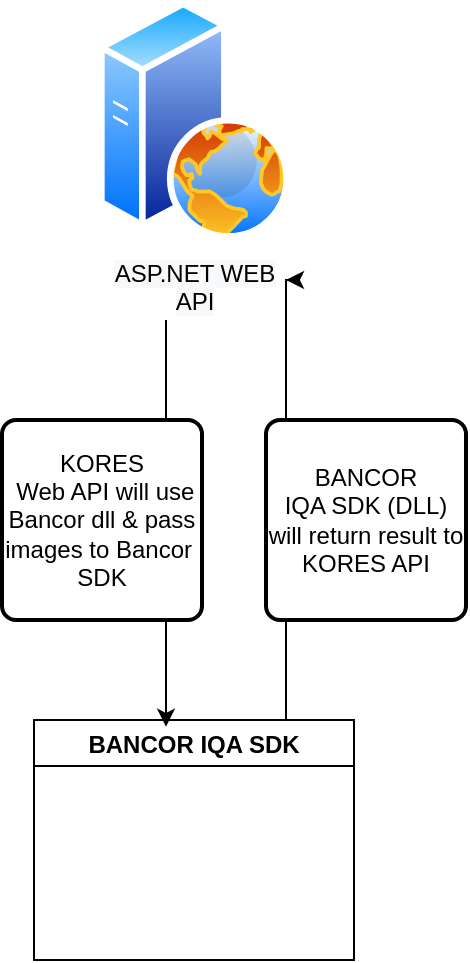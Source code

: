 <mxfile version="20.2.7" type="github">
  <diagram id="NcPhcNpwHeyknh4Y-Mfl" name="Page-1">
    <mxGraphModel dx="1038" dy="547" grid="1" gridSize="10" guides="1" tooltips="1" connect="1" arrows="1" fold="1" page="1" pageScale="1" pageWidth="827" pageHeight="1169" math="0" shadow="0">
      <root>
        <mxCell id="0" />
        <mxCell id="1" parent="0" />
        <mxCell id="BJ71SBcXdLgU81XMyE0y-20" style="edgeStyle=orthogonalEdgeStyle;rounded=0;orthogonalLoop=1;jettySize=auto;html=1;exitX=0.75;exitY=0;exitDx=0;exitDy=0;" edge="1" parent="1">
          <mxGeometry relative="1" as="geometry">
            <mxPoint x="460" y="410" as="sourcePoint" />
            <mxPoint x="460" y="190" as="targetPoint" />
            <Array as="points">
              <mxPoint x="460" y="190" />
              <mxPoint x="461" y="190" />
            </Array>
          </mxGeometry>
        </mxCell>
        <mxCell id="BJ71SBcXdLgU81XMyE0y-2" value="BANCOR &lt;br&gt;IQA SDK (DLL)&lt;br&gt;will return result to KORES API" style="rounded=1;whiteSpace=wrap;html=1;absoluteArcSize=1;arcSize=14;strokeWidth=2;" vertex="1" parent="1">
          <mxGeometry x="450" y="260" width="100" height="100" as="geometry" />
        </mxCell>
        <mxCell id="BJ71SBcXdLgU81XMyE0y-9" value="&lt;span style=&quot;background-color: rgb(248, 249, 250);&quot;&gt;ASP.NET WEB&lt;/span&gt;&lt;br style=&quot;background-color: rgb(248, 249, 250);&quot;&gt;&lt;span style=&quot;background-color: rgb(248, 249, 250);&quot;&gt;API&lt;/span&gt;" style="aspect=fixed;perimeter=ellipsePerimeter;html=1;align=center;shadow=0;dashed=0;spacingTop=3;image;image=img/lib/active_directory/web_server.svg;" vertex="1" parent="1">
          <mxGeometry x="366" y="50" width="96" height="120" as="geometry" />
        </mxCell>
        <mxCell id="BJ71SBcXdLgU81XMyE0y-15" value="BANCOR IQA SDK" style="swimlane;" vertex="1" parent="1">
          <mxGeometry x="334" y="410" width="160" height="120" as="geometry" />
        </mxCell>
        <mxCell id="BJ71SBcXdLgU81XMyE0y-14" value="" style="shape=image;html=1;verticalAlign=top;verticalLabelPosition=bottom;labelBackgroundColor=#ffffff;imageAspect=0;aspect=fixed;image=https://cdn3.iconfinder.com/data/icons/dompicon-glyph-file-format-2/256/file-dll-format-type-128.png" vertex="1" parent="BJ71SBcXdLgU81XMyE0y-15">
          <mxGeometry x="14" y="40" width="70" height="70" as="geometry" />
        </mxCell>
        <mxCell id="BJ71SBcXdLgU81XMyE0y-18" value="" style="shape=image;html=1;verticalAlign=top;verticalLabelPosition=bottom;labelBackgroundColor=#ffffff;imageAspect=0;aspect=fixed;image=https://cdn1.iconfinder.com/data/icons/Futurosoft%20Icons%200.5.2/128x128/apps/filetypes.png" vertex="1" parent="BJ71SBcXdLgU81XMyE0y-15">
          <mxGeometry x="83" y="45" width="60" height="60" as="geometry" />
        </mxCell>
        <mxCell id="BJ71SBcXdLgU81XMyE0y-21" style="edgeStyle=orthogonalEdgeStyle;rounded=0;orthogonalLoop=1;jettySize=auto;html=1;entryX=0.75;entryY=0;entryDx=0;entryDy=0;startArrow=none;" edge="1" parent="1" source="BJ71SBcXdLgU81XMyE0y-3">
          <mxGeometry relative="1" as="geometry">
            <mxPoint x="400" y="190" as="sourcePoint" />
            <mxPoint x="400" y="413.42" as="targetPoint" />
            <Array as="points">
              <mxPoint x="400" y="210" />
              <mxPoint x="400" y="210" />
            </Array>
          </mxGeometry>
        </mxCell>
        <mxCell id="BJ71SBcXdLgU81XMyE0y-3" value="KORES&lt;br&gt;&amp;nbsp;Web API will use Bancor dll &amp;amp; pass images to Bancor&amp;nbsp;&lt;br&gt;SDK" style="rounded=1;whiteSpace=wrap;html=1;absoluteArcSize=1;arcSize=14;strokeWidth=2;" vertex="1" parent="1">
          <mxGeometry x="318" y="260" width="100" height="100" as="geometry" />
        </mxCell>
      </root>
    </mxGraphModel>
  </diagram>
</mxfile>
